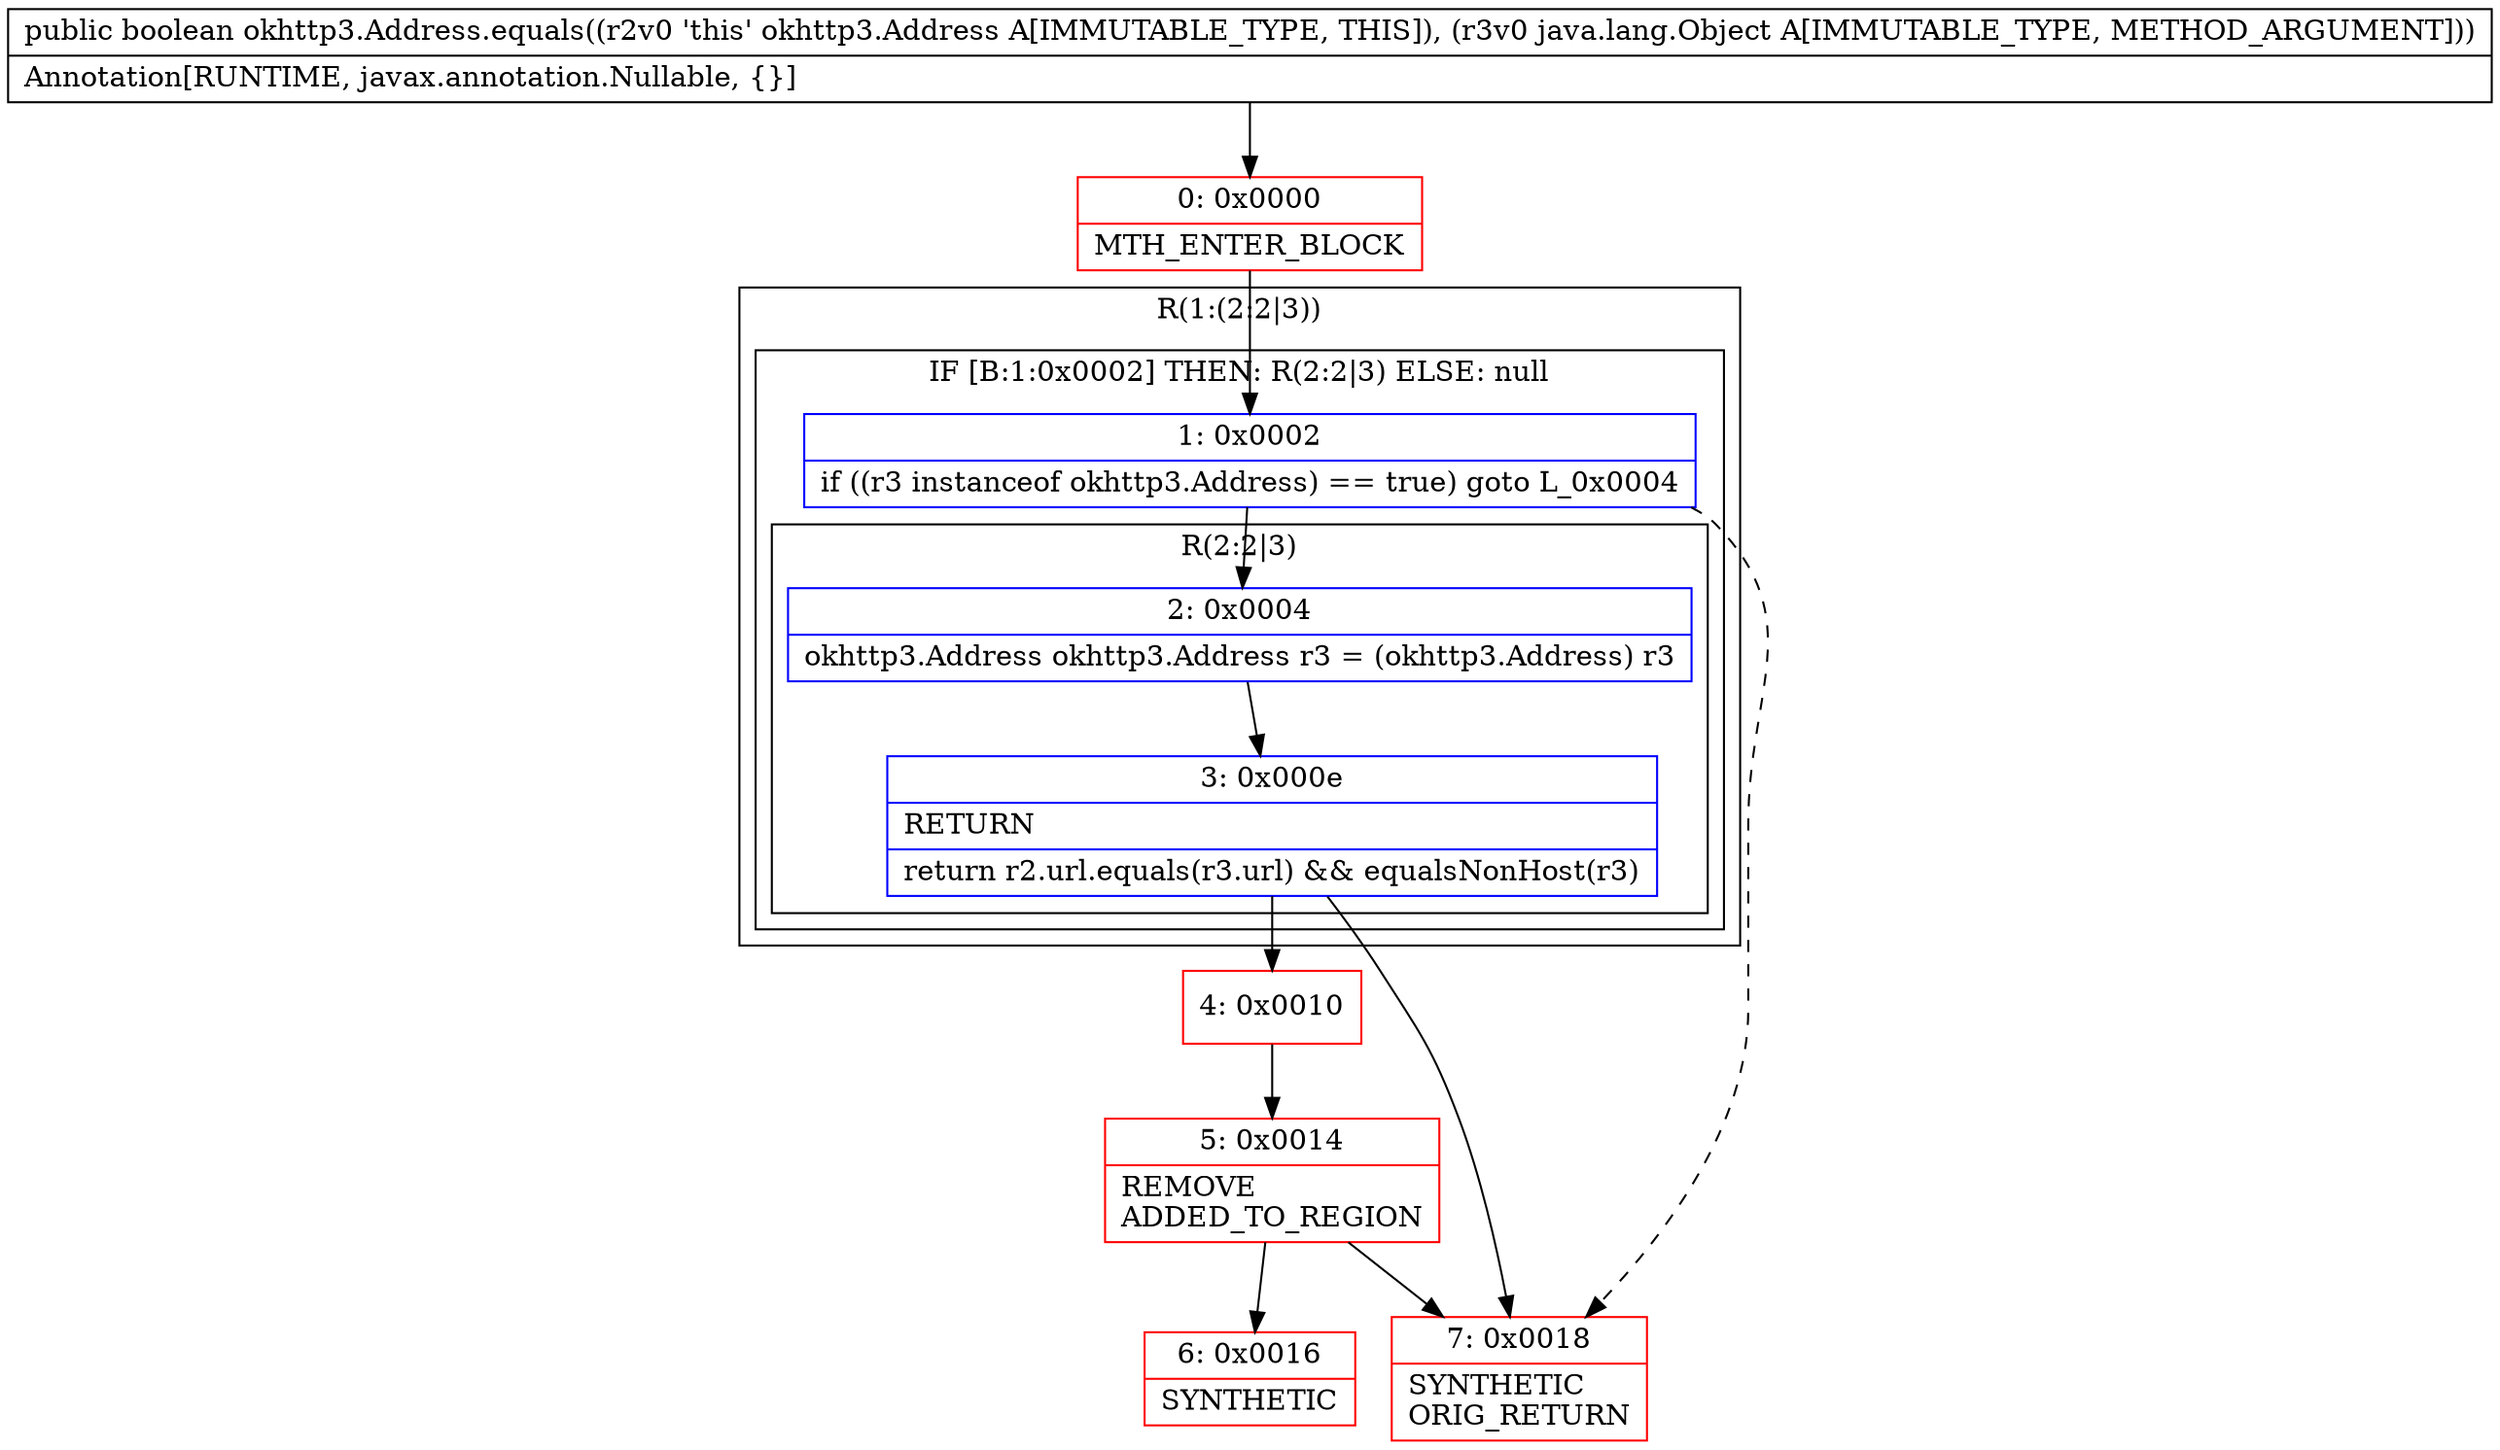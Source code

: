 digraph "CFG forokhttp3.Address.equals(Ljava\/lang\/Object;)Z" {
subgraph cluster_Region_1167152484 {
label = "R(1:(2:2|3))";
node [shape=record,color=blue];
subgraph cluster_IfRegion_796970275 {
label = "IF [B:1:0x0002] THEN: R(2:2|3) ELSE: null";
node [shape=record,color=blue];
Node_1 [shape=record,label="{1\:\ 0x0002|if ((r3 instanceof okhttp3.Address) == true) goto L_0x0004\l}"];
subgraph cluster_Region_1528172400 {
label = "R(2:2|3)";
node [shape=record,color=blue];
Node_2 [shape=record,label="{2\:\ 0x0004|okhttp3.Address okhttp3.Address r3 = (okhttp3.Address) r3\l}"];
Node_3 [shape=record,label="{3\:\ 0x000e|RETURN\l|return r2.url.equals(r3.url) && equalsNonHost(r3)\l}"];
}
}
}
Node_0 [shape=record,color=red,label="{0\:\ 0x0000|MTH_ENTER_BLOCK\l}"];
Node_4 [shape=record,color=red,label="{4\:\ 0x0010}"];
Node_5 [shape=record,color=red,label="{5\:\ 0x0014|REMOVE\lADDED_TO_REGION\l}"];
Node_6 [shape=record,color=red,label="{6\:\ 0x0016|SYNTHETIC\l}"];
Node_7 [shape=record,color=red,label="{7\:\ 0x0018|SYNTHETIC\lORIG_RETURN\l}"];
MethodNode[shape=record,label="{public boolean okhttp3.Address.equals((r2v0 'this' okhttp3.Address A[IMMUTABLE_TYPE, THIS]), (r3v0 java.lang.Object A[IMMUTABLE_TYPE, METHOD_ARGUMENT]))  | Annotation[RUNTIME, javax.annotation.Nullable, \{\}]\l}"];
MethodNode -> Node_0;
Node_1 -> Node_2;
Node_1 -> Node_7[style=dashed];
Node_2 -> Node_3;
Node_3 -> Node_4;
Node_3 -> Node_7;
Node_0 -> Node_1;
Node_4 -> Node_5;
Node_5 -> Node_6;
Node_5 -> Node_7;
}

